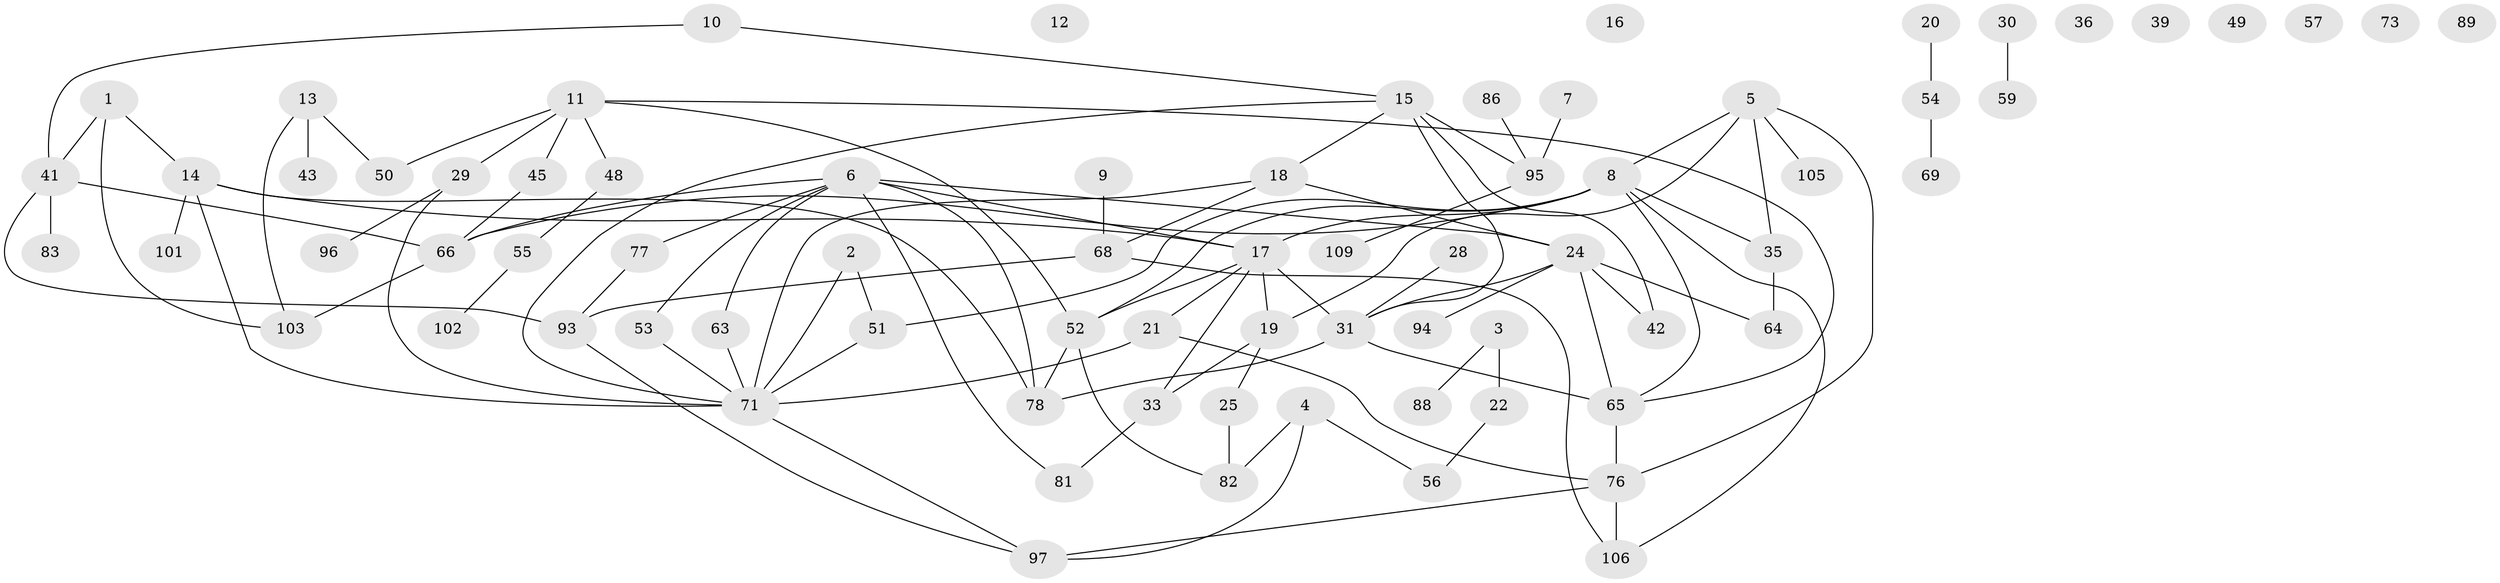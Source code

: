 // Generated by graph-tools (version 1.1) at 2025/23/03/03/25 07:23:24]
// undirected, 75 vertices, 103 edges
graph export_dot {
graph [start="1"]
  node [color=gray90,style=filled];
  1 [super="+46"];
  2 [super="+70"];
  3 [super="+84"];
  4 [super="+62"];
  5 [super="+92"];
  6 [super="+34"];
  7;
  8 [super="+47"];
  9;
  10 [super="+37"];
  11 [super="+27"];
  12;
  13;
  14 [super="+26"];
  15 [super="+32"];
  16;
  17 [super="+23"];
  18 [super="+44"];
  19 [super="+38"];
  20;
  21 [super="+110"];
  22 [super="+58"];
  24 [super="+79"];
  25;
  28;
  29 [super="+104"];
  30;
  31 [super="+40"];
  33;
  35 [super="+67"];
  36;
  39;
  41 [super="+80"];
  42;
  43;
  45;
  48 [super="+75"];
  49;
  50 [super="+60"];
  51 [super="+61"];
  52 [super="+112"];
  53;
  54;
  55;
  56;
  57;
  59;
  63 [super="+74"];
  64 [super="+91"];
  65 [super="+72"];
  66 [super="+85"];
  68 [super="+87"];
  69;
  71 [super="+108"];
  73;
  76 [super="+90"];
  77;
  78 [super="+100"];
  81;
  82;
  83;
  86;
  88;
  89;
  93 [super="+111"];
  94;
  95 [super="+98"];
  96;
  97 [super="+99"];
  101;
  102 [super="+113"];
  103 [super="+107"];
  105;
  106;
  109;
  1 -- 41;
  1 -- 103;
  1 -- 14;
  2 -- 71;
  2 -- 51;
  3 -- 88;
  3 -- 22;
  4 -- 82;
  4 -- 97;
  4 -- 56;
  5 -- 19;
  5 -- 105;
  5 -- 8;
  5 -- 76;
  5 -- 35;
  6 -- 77;
  6 -- 78;
  6 -- 24;
  6 -- 17;
  6 -- 81;
  6 -- 66;
  6 -- 53;
  6 -- 63;
  7 -- 95;
  8 -- 17;
  8 -- 66;
  8 -- 106;
  8 -- 65;
  8 -- 51;
  8 -- 35;
  8 -- 52;
  9 -- 68;
  10 -- 15;
  10 -- 41;
  11 -- 45;
  11 -- 48;
  11 -- 52;
  11 -- 65;
  11 -- 50;
  11 -- 29;
  13 -- 43;
  13 -- 103;
  13 -- 50;
  14 -- 17;
  14 -- 101;
  14 -- 78;
  14 -- 71;
  15 -- 31;
  15 -- 18;
  15 -- 42;
  15 -- 71;
  15 -- 95;
  17 -- 21;
  17 -- 33;
  17 -- 19;
  17 -- 31;
  17 -- 52;
  18 -- 68;
  18 -- 71;
  18 -- 24;
  19 -- 25;
  19 -- 33;
  20 -- 54;
  21 -- 71;
  21 -- 76;
  22 -- 56;
  24 -- 65;
  24 -- 42;
  24 -- 94;
  24 -- 64;
  24 -- 31;
  25 -- 82;
  28 -- 31;
  29 -- 71;
  29 -- 96;
  30 -- 59;
  31 -- 65;
  31 -- 78;
  33 -- 81;
  35 -- 64;
  41 -- 83;
  41 -- 93;
  41 -- 66;
  45 -- 66;
  48 -- 55;
  51 -- 71;
  52 -- 82;
  52 -- 78;
  53 -- 71;
  54 -- 69;
  55 -- 102;
  63 -- 71;
  65 -- 76;
  66 -- 103;
  68 -- 93;
  68 -- 106;
  71 -- 97;
  76 -- 106;
  76 -- 97;
  77 -- 93;
  86 -- 95;
  93 -- 97;
  95 -- 109;
}
